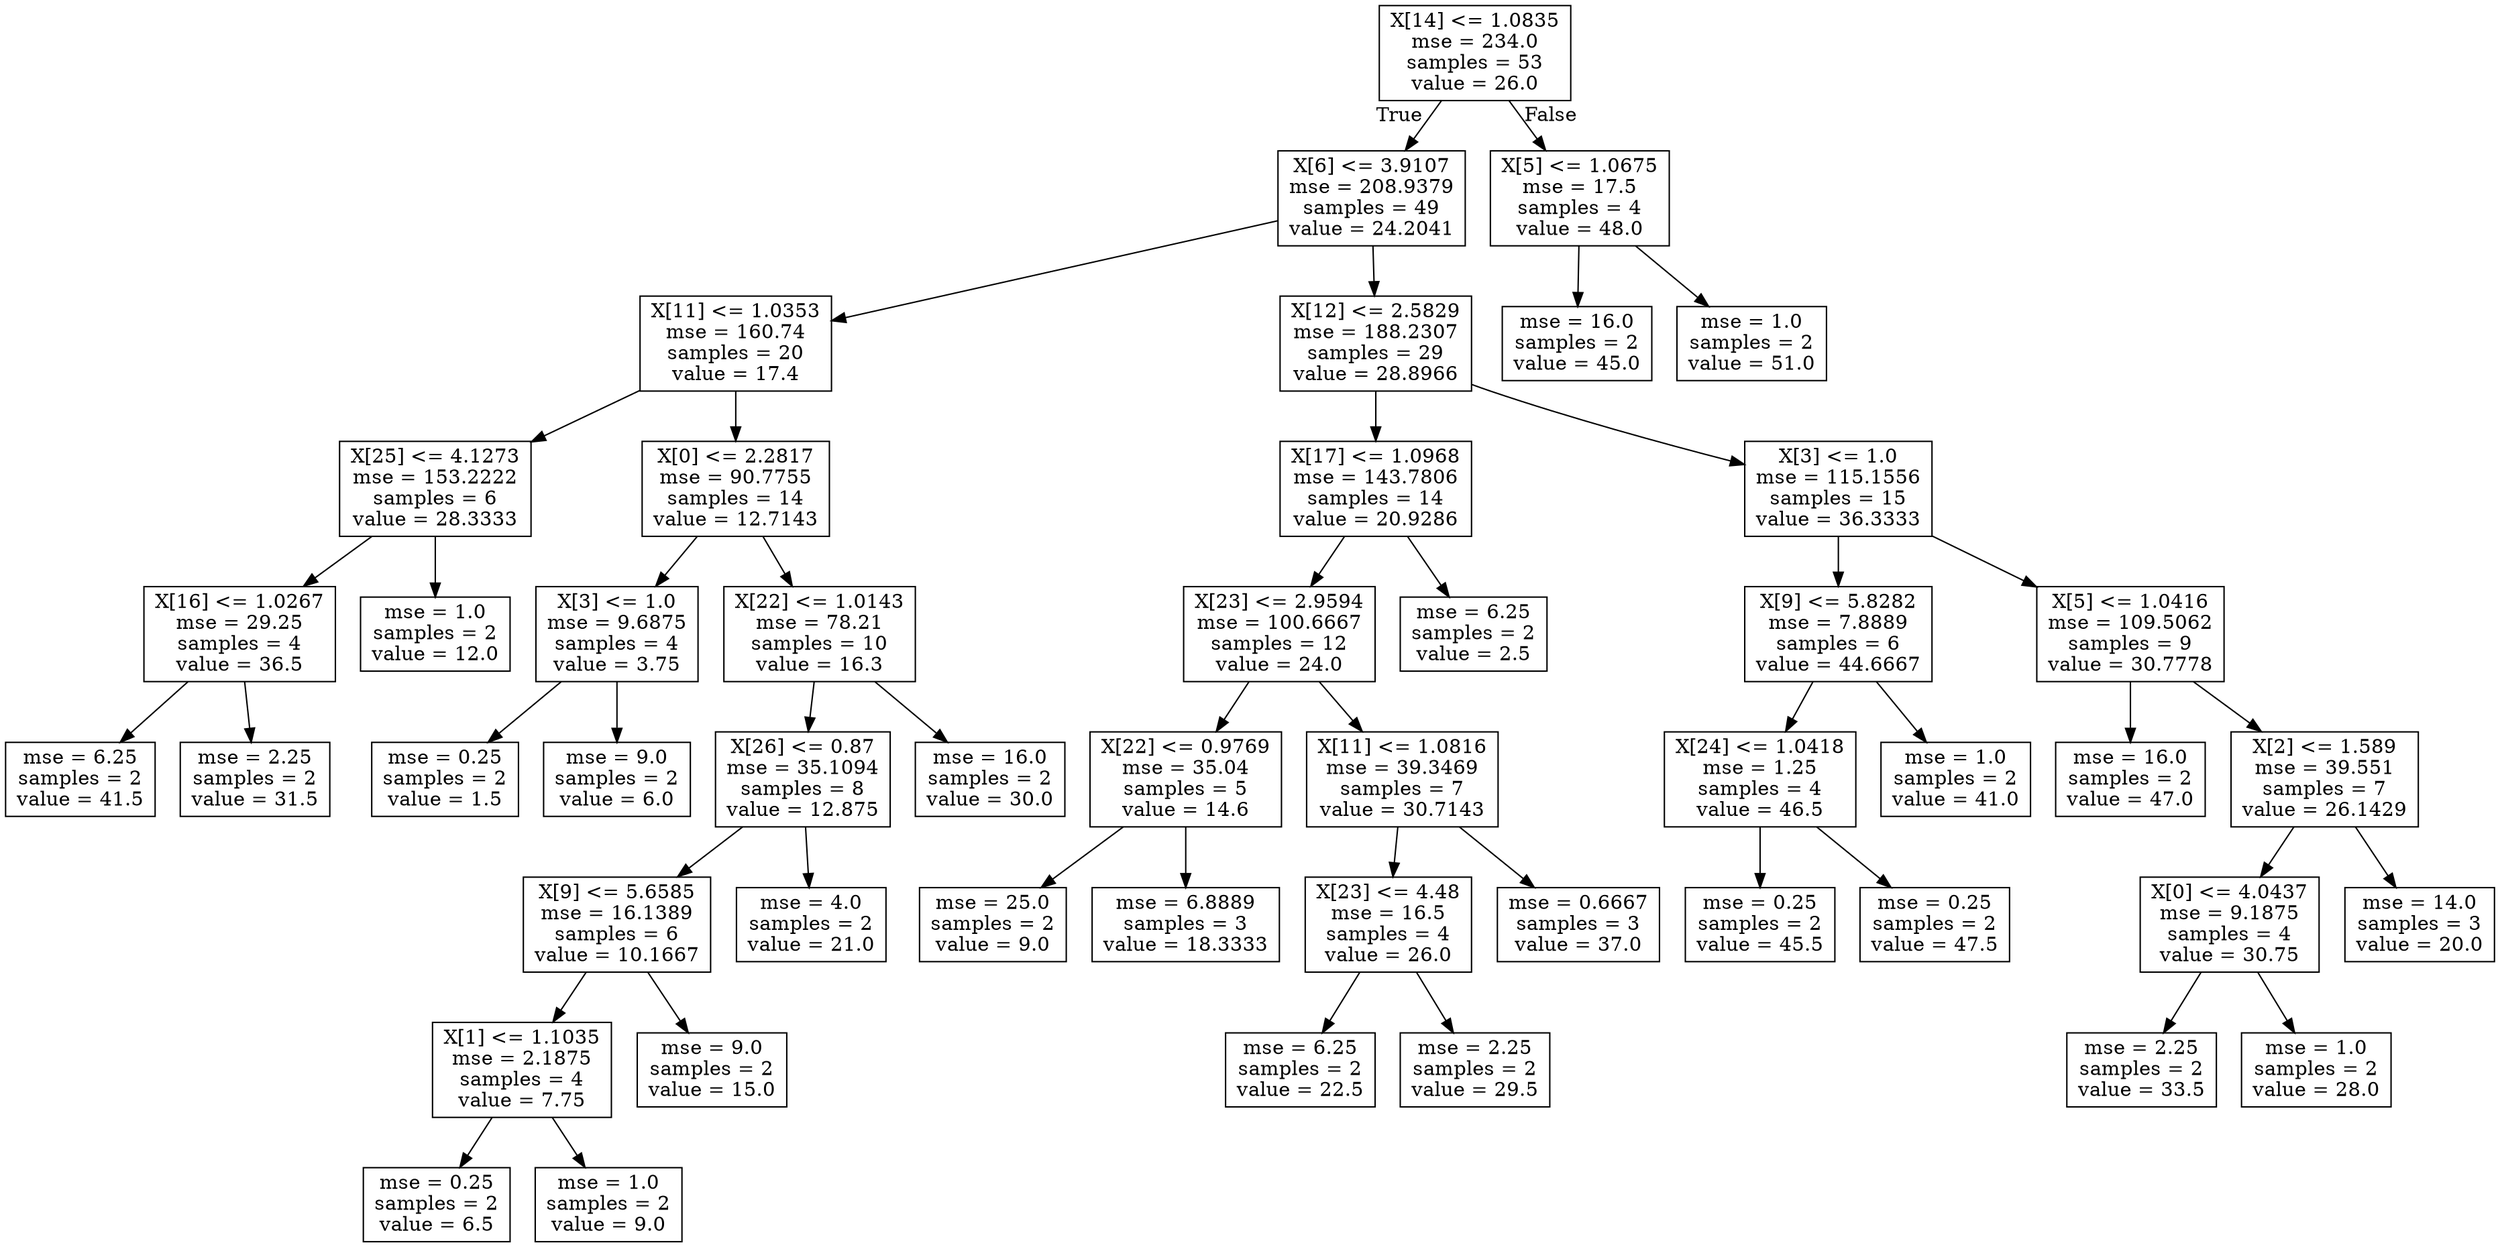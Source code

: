 digraph Tree {
node [shape=box] ;
0 [label="X[14] <= 1.0835\nmse = 234.0\nsamples = 53\nvalue = 26.0"] ;
1 [label="X[6] <= 3.9107\nmse = 208.9379\nsamples = 49\nvalue = 24.2041"] ;
0 -> 1 [labeldistance=2.5, labelangle=45, headlabel="True"] ;
2 [label="X[11] <= 1.0353\nmse = 160.74\nsamples = 20\nvalue = 17.4"] ;
1 -> 2 ;
3 [label="X[25] <= 4.1273\nmse = 153.2222\nsamples = 6\nvalue = 28.3333"] ;
2 -> 3 ;
4 [label="X[16] <= 1.0267\nmse = 29.25\nsamples = 4\nvalue = 36.5"] ;
3 -> 4 ;
5 [label="mse = 6.25\nsamples = 2\nvalue = 41.5"] ;
4 -> 5 ;
6 [label="mse = 2.25\nsamples = 2\nvalue = 31.5"] ;
4 -> 6 ;
7 [label="mse = 1.0\nsamples = 2\nvalue = 12.0"] ;
3 -> 7 ;
8 [label="X[0] <= 2.2817\nmse = 90.7755\nsamples = 14\nvalue = 12.7143"] ;
2 -> 8 ;
9 [label="X[3] <= 1.0\nmse = 9.6875\nsamples = 4\nvalue = 3.75"] ;
8 -> 9 ;
10 [label="mse = 0.25\nsamples = 2\nvalue = 1.5"] ;
9 -> 10 ;
11 [label="mse = 9.0\nsamples = 2\nvalue = 6.0"] ;
9 -> 11 ;
12 [label="X[22] <= 1.0143\nmse = 78.21\nsamples = 10\nvalue = 16.3"] ;
8 -> 12 ;
13 [label="X[26] <= 0.87\nmse = 35.1094\nsamples = 8\nvalue = 12.875"] ;
12 -> 13 ;
14 [label="X[9] <= 5.6585\nmse = 16.1389\nsamples = 6\nvalue = 10.1667"] ;
13 -> 14 ;
15 [label="X[1] <= 1.1035\nmse = 2.1875\nsamples = 4\nvalue = 7.75"] ;
14 -> 15 ;
16 [label="mse = 0.25\nsamples = 2\nvalue = 6.5"] ;
15 -> 16 ;
17 [label="mse = 1.0\nsamples = 2\nvalue = 9.0"] ;
15 -> 17 ;
18 [label="mse = 9.0\nsamples = 2\nvalue = 15.0"] ;
14 -> 18 ;
19 [label="mse = 4.0\nsamples = 2\nvalue = 21.0"] ;
13 -> 19 ;
20 [label="mse = 16.0\nsamples = 2\nvalue = 30.0"] ;
12 -> 20 ;
21 [label="X[12] <= 2.5829\nmse = 188.2307\nsamples = 29\nvalue = 28.8966"] ;
1 -> 21 ;
22 [label="X[17] <= 1.0968\nmse = 143.7806\nsamples = 14\nvalue = 20.9286"] ;
21 -> 22 ;
23 [label="X[23] <= 2.9594\nmse = 100.6667\nsamples = 12\nvalue = 24.0"] ;
22 -> 23 ;
24 [label="X[22] <= 0.9769\nmse = 35.04\nsamples = 5\nvalue = 14.6"] ;
23 -> 24 ;
25 [label="mse = 25.0\nsamples = 2\nvalue = 9.0"] ;
24 -> 25 ;
26 [label="mse = 6.8889\nsamples = 3\nvalue = 18.3333"] ;
24 -> 26 ;
27 [label="X[11] <= 1.0816\nmse = 39.3469\nsamples = 7\nvalue = 30.7143"] ;
23 -> 27 ;
28 [label="X[23] <= 4.48\nmse = 16.5\nsamples = 4\nvalue = 26.0"] ;
27 -> 28 ;
29 [label="mse = 6.25\nsamples = 2\nvalue = 22.5"] ;
28 -> 29 ;
30 [label="mse = 2.25\nsamples = 2\nvalue = 29.5"] ;
28 -> 30 ;
31 [label="mse = 0.6667\nsamples = 3\nvalue = 37.0"] ;
27 -> 31 ;
32 [label="mse = 6.25\nsamples = 2\nvalue = 2.5"] ;
22 -> 32 ;
33 [label="X[3] <= 1.0\nmse = 115.1556\nsamples = 15\nvalue = 36.3333"] ;
21 -> 33 ;
34 [label="X[9] <= 5.8282\nmse = 7.8889\nsamples = 6\nvalue = 44.6667"] ;
33 -> 34 ;
35 [label="X[24] <= 1.0418\nmse = 1.25\nsamples = 4\nvalue = 46.5"] ;
34 -> 35 ;
36 [label="mse = 0.25\nsamples = 2\nvalue = 45.5"] ;
35 -> 36 ;
37 [label="mse = 0.25\nsamples = 2\nvalue = 47.5"] ;
35 -> 37 ;
38 [label="mse = 1.0\nsamples = 2\nvalue = 41.0"] ;
34 -> 38 ;
39 [label="X[5] <= 1.0416\nmse = 109.5062\nsamples = 9\nvalue = 30.7778"] ;
33 -> 39 ;
40 [label="mse = 16.0\nsamples = 2\nvalue = 47.0"] ;
39 -> 40 ;
41 [label="X[2] <= 1.589\nmse = 39.551\nsamples = 7\nvalue = 26.1429"] ;
39 -> 41 ;
42 [label="X[0] <= 4.0437\nmse = 9.1875\nsamples = 4\nvalue = 30.75"] ;
41 -> 42 ;
43 [label="mse = 2.25\nsamples = 2\nvalue = 33.5"] ;
42 -> 43 ;
44 [label="mse = 1.0\nsamples = 2\nvalue = 28.0"] ;
42 -> 44 ;
45 [label="mse = 14.0\nsamples = 3\nvalue = 20.0"] ;
41 -> 45 ;
46 [label="X[5] <= 1.0675\nmse = 17.5\nsamples = 4\nvalue = 48.0"] ;
0 -> 46 [labeldistance=2.5, labelangle=-45, headlabel="False"] ;
47 [label="mse = 16.0\nsamples = 2\nvalue = 45.0"] ;
46 -> 47 ;
48 [label="mse = 1.0\nsamples = 2\nvalue = 51.0"] ;
46 -> 48 ;
}